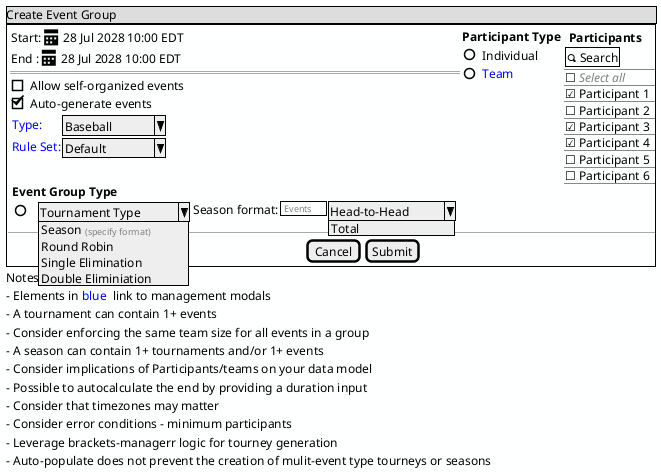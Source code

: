 @startsalt
skinparam backgroundcolor #FEFFFF

{
{*  Create Event Group}
{+

{
{    { 
          { Start:  | <&calendar*2> | 28 Jul 2028 10:00 EDT}
          { End : | <&calendar*2> | 28 Jul 2028 10:00 EDT}
==
          
          [ ] Allow self-organized events
          [X] Auto-generate events
        {
          {<color:blue>Type:  | ^  Baseball ^ 
           <color:blue>Rule Set: | ^ Default   ^}
        {.}
        {
        <b>Event Group Type
        {( ) |^ Tournament Type ^ Season <color:gray><size:9>(specify format)^ Round Robin ^ Single Elimination ^ Double Eliminiation ^  }|
        Season format: {+ <color:gray><size:9> Events   } | ^ Head-to-Head ^ Total ^ }
          
}
        } 
        |{
        <b>Participant Type
          ( ) Individual
         ( ) <color:blue>Team
  }{{<b> Participants</b>   
         {+ <&magnifying-glass> Search   }}
       {T-
        ☐ <i><color:gray>Select all
        ☑ Participant 1 
        ☐ Participant 2 
        ☑ Participant 3 
        ☑ Participant 4 
        ☐ Participant 5 
        ☐ Participant 6 
       }}
        

    }
    --
{                                                 |[Cancel] | [Submit]|}
}
}
Notes:  
- Elements in <color:blue>blue </color> link to management modals
- A tournament can contain 1+ events
- Consider enforcing the same team size for all events in a group
- A season can contain 1+ tournaments and/or 1+ events
- Consider implications of Participants/teams on your data model
- Possible to autocalculate the end by providing a duration input
- Consider that timezones may matter
- Consider error conditions - minimum participants
- Leverage brackets-managerr logic for tourney generation
- Auto-populate does not prevent the creation of mulit-event type tourneys or seasons
}
@endsalt
